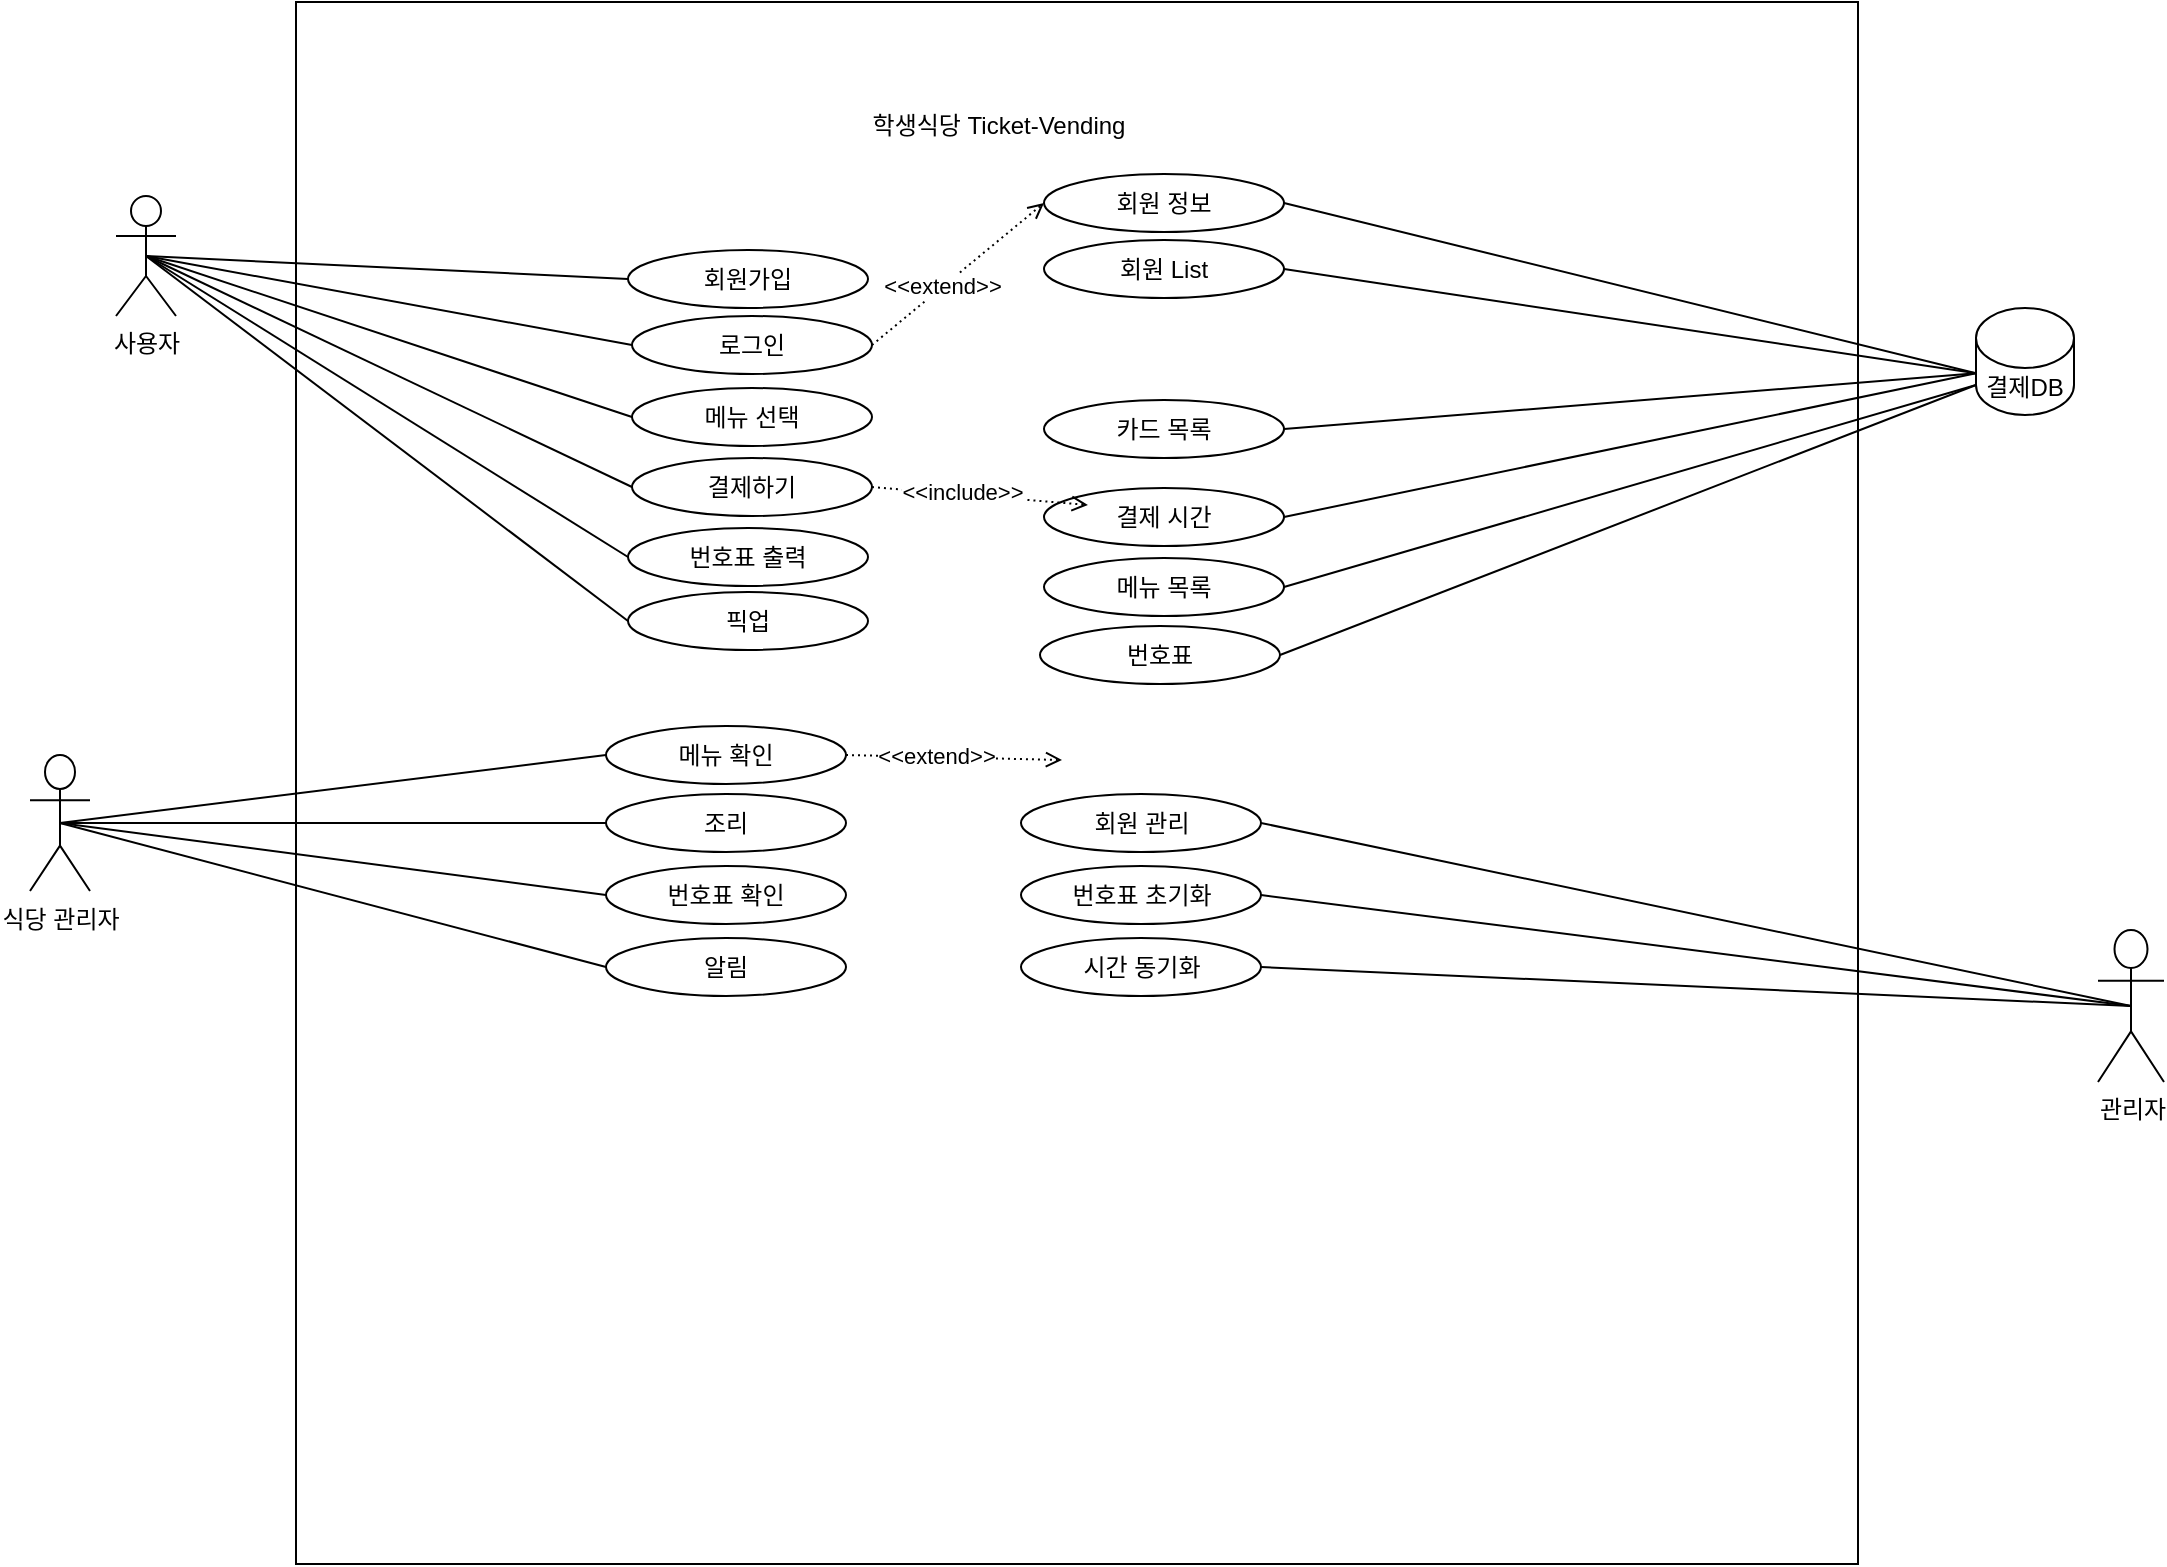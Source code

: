 <mxfile version="24.7.14">
  <diagram name="페이지-1" id="ornHel27MPxaN62uwrJq">
    <mxGraphModel dx="2028" dy="1412" grid="0" gridSize="10" guides="1" tooltips="1" connect="1" arrows="1" fold="1" page="0" pageScale="1" pageWidth="827" pageHeight="1169" math="0" shadow="0">
      <root>
        <mxCell id="0" />
        <mxCell id="1" parent="0" />
        <mxCell id="zNkNhdcRpNS4lPK-cGLT-1" value="사용자" style="shape=umlActor;verticalLabelPosition=bottom;verticalAlign=top;html=1;outlineConnect=0;" parent="1" vertex="1">
          <mxGeometry x="-183" y="26" width="30" height="60" as="geometry" />
        </mxCell>
        <mxCell id="zNkNhdcRpNS4lPK-cGLT-6" value="" style="whiteSpace=wrap;html=1;aspect=fixed;" parent="1" vertex="1">
          <mxGeometry x="-93" y="-71" width="781" height="781" as="geometry" />
        </mxCell>
        <mxCell id="zNkNhdcRpNS4lPK-cGLT-7" value="로그인" style="ellipse;whiteSpace=wrap;html=1;" parent="1" vertex="1">
          <mxGeometry x="75" y="86" width="120" height="29" as="geometry" />
        </mxCell>
        <mxCell id="zNkNhdcRpNS4lPK-cGLT-8" style="edgeStyle=none;curved=1;rounded=0;orthogonalLoop=1;jettySize=auto;html=1;entryX=1;entryY=1;entryDx=0;entryDy=0;entryPerimeter=0;fontSize=12;startSize=8;endSize=8;" parent="1" source="zNkNhdcRpNS4lPK-cGLT-2" target="zNkNhdcRpNS4lPK-cGLT-2" edge="1">
          <mxGeometry relative="1" as="geometry" />
        </mxCell>
        <mxCell id="zNkNhdcRpNS4lPK-cGLT-2" value="식당 관리자" style="shape=umlActor;verticalLabelPosition=bottom;verticalAlign=top;html=1;outlineConnect=0;" parent="1" vertex="1">
          <mxGeometry x="-226" y="305.5" width="30" height="68" as="geometry" />
        </mxCell>
        <mxCell id="zNkNhdcRpNS4lPK-cGLT-4" value="관리자" style="shape=umlActor;verticalLabelPosition=bottom;verticalAlign=top;html=1;outlineConnect=0;" parent="1" vertex="1">
          <mxGeometry x="808" y="393" width="33" height="76" as="geometry" />
        </mxCell>
        <mxCell id="wiaewfCoUQoDWu5S9Ph1-3" value="메뉴 선택" style="ellipse;whiteSpace=wrap;html=1;" parent="1" vertex="1">
          <mxGeometry x="75" y="122" width="120" height="29" as="geometry" />
        </mxCell>
        <mxCell id="wiaewfCoUQoDWu5S9Ph1-4" value="결제하기" style="ellipse;whiteSpace=wrap;html=1;" parent="1" vertex="1">
          <mxGeometry x="75" y="157" width="120" height="29" as="geometry" />
        </mxCell>
        <mxCell id="wiaewfCoUQoDWu5S9Ph1-5" value="회원가입" style="ellipse;whiteSpace=wrap;html=1;" parent="1" vertex="1">
          <mxGeometry x="73" y="53" width="120" height="29" as="geometry" />
        </mxCell>
        <mxCell id="wiaewfCoUQoDWu5S9Ph1-14" value="조리" style="ellipse;whiteSpace=wrap;html=1;" parent="1" vertex="1">
          <mxGeometry x="62" y="325" width="120" height="29" as="geometry" />
        </mxCell>
        <mxCell id="wiaewfCoUQoDWu5S9Ph1-15" value="번호표 확인" style="ellipse;whiteSpace=wrap;html=1;" parent="1" vertex="1">
          <mxGeometry x="62" y="361" width="120" height="29" as="geometry" />
        </mxCell>
        <mxCell id="wiaewfCoUQoDWu5S9Ph1-16" value="메뉴 확인" style="ellipse;whiteSpace=wrap;html=1;" parent="1" vertex="1">
          <mxGeometry x="62" y="291" width="120" height="29" as="geometry" />
        </mxCell>
        <mxCell id="wiaewfCoUQoDWu5S9Ph1-17" value="알림" style="ellipse;whiteSpace=wrap;html=1;" parent="1" vertex="1">
          <mxGeometry x="62" y="397" width="120" height="29" as="geometry" />
        </mxCell>
        <mxCell id="wiaewfCoUQoDWu5S9Ph1-18" value="번호표 출력" style="ellipse;whiteSpace=wrap;html=1;" parent="1" vertex="1">
          <mxGeometry x="73" y="192" width="120" height="29" as="geometry" />
        </mxCell>
        <mxCell id="wiaewfCoUQoDWu5S9Ph1-20" value="픽업" style="ellipse;whiteSpace=wrap;html=1;" parent="1" vertex="1">
          <mxGeometry x="73" y="224" width="120" height="29" as="geometry" />
        </mxCell>
        <mxCell id="wiaewfCoUQoDWu5S9Ph1-33" value="시간 동기화" style="ellipse;whiteSpace=wrap;html=1;" parent="1" vertex="1">
          <mxGeometry x="269.5" y="397" width="120" height="29" as="geometry" />
        </mxCell>
        <mxCell id="wiaewfCoUQoDWu5S9Ph1-34" value="번호표 초기화" style="ellipse;whiteSpace=wrap;html=1;" parent="1" vertex="1">
          <mxGeometry x="269.5" y="361" width="120" height="29" as="geometry" />
        </mxCell>
        <mxCell id="wiaewfCoUQoDWu5S9Ph1-35" value="회원 관리" style="ellipse;whiteSpace=wrap;html=1;" parent="1" vertex="1">
          <mxGeometry x="269.5" y="325" width="120" height="29" as="geometry" />
        </mxCell>
        <mxCell id="wiaewfCoUQoDWu5S9Ph1-55" value="회원 정보" style="ellipse;whiteSpace=wrap;html=1;" parent="1" vertex="1">
          <mxGeometry x="281" y="15" width="120" height="29" as="geometry" />
        </mxCell>
        <mxCell id="wiaewfCoUQoDWu5S9Ph1-56" value="번호표" style="ellipse;whiteSpace=wrap;html=1;" parent="1" vertex="1">
          <mxGeometry x="279" y="241" width="120" height="29" as="geometry" />
        </mxCell>
        <mxCell id="wiaewfCoUQoDWu5S9Ph1-57" value="결제 시간" style="ellipse;whiteSpace=wrap;html=1;" parent="1" vertex="1">
          <mxGeometry x="281" y="172" width="120" height="29" as="geometry" />
        </mxCell>
        <mxCell id="wiaewfCoUQoDWu5S9Ph1-58" value="메뉴 목록" style="ellipse;whiteSpace=wrap;html=1;" parent="1" vertex="1">
          <mxGeometry x="281" y="207" width="120" height="29" as="geometry" />
        </mxCell>
        <mxCell id="wiaewfCoUQoDWu5S9Ph1-60" value="카드 목록" style="ellipse;whiteSpace=wrap;html=1;" parent="1" vertex="1">
          <mxGeometry x="281" y="128" width="120" height="29" as="geometry" />
        </mxCell>
        <mxCell id="wiaewfCoUQoDWu5S9Ph1-61" value="회원 List" style="ellipse;whiteSpace=wrap;html=1;" parent="1" vertex="1">
          <mxGeometry x="281" y="48" width="120" height="29" as="geometry" />
        </mxCell>
        <mxCell id="wiaewfCoUQoDWu5S9Ph1-63" value="학생식당 Ticket-Vending" style="text;html=1;align=center;verticalAlign=middle;whiteSpace=wrap;rounded=0;" parent="1" vertex="1">
          <mxGeometry x="190" y="-24" width="137" height="30" as="geometry" />
        </mxCell>
        <mxCell id="5F2I87BRX-AB1hQ1D-qz-1" value="" style="endArrow=none;html=1;rounded=0;exitX=0.5;exitY=0.5;exitDx=0;exitDy=0;exitPerimeter=0;entryX=0;entryY=0.5;entryDx=0;entryDy=0;" edge="1" parent="1" source="zNkNhdcRpNS4lPK-cGLT-1" target="wiaewfCoUQoDWu5S9Ph1-18">
          <mxGeometry width="50" height="50" relative="1" as="geometry">
            <mxPoint x="211" y="344" as="sourcePoint" />
            <mxPoint x="261" y="294" as="targetPoint" />
          </mxGeometry>
        </mxCell>
        <mxCell id="5F2I87BRX-AB1hQ1D-qz-2" value="" style="endArrow=none;html=1;rounded=0;exitX=0.5;exitY=0.5;exitDx=0;exitDy=0;exitPerimeter=0;entryX=0;entryY=0.5;entryDx=0;entryDy=0;" edge="1" parent="1" source="zNkNhdcRpNS4lPK-cGLT-1" target="wiaewfCoUQoDWu5S9Ph1-4">
          <mxGeometry width="50" height="50" relative="1" as="geometry">
            <mxPoint x="211" y="344" as="sourcePoint" />
            <mxPoint x="261" y="294" as="targetPoint" />
          </mxGeometry>
        </mxCell>
        <mxCell id="5F2I87BRX-AB1hQ1D-qz-3" value="" style="endArrow=none;html=1;rounded=0;exitX=0.5;exitY=0.5;exitDx=0;exitDy=0;exitPerimeter=0;entryX=0;entryY=0.5;entryDx=0;entryDy=0;" edge="1" parent="1" source="zNkNhdcRpNS4lPK-cGLT-1" target="wiaewfCoUQoDWu5S9Ph1-3">
          <mxGeometry width="50" height="50" relative="1" as="geometry">
            <mxPoint x="211" y="344" as="sourcePoint" />
            <mxPoint x="261" y="294" as="targetPoint" />
          </mxGeometry>
        </mxCell>
        <mxCell id="5F2I87BRX-AB1hQ1D-qz-4" value="" style="endArrow=none;html=1;rounded=0;exitX=0.5;exitY=0.5;exitDx=0;exitDy=0;exitPerimeter=0;entryX=0;entryY=0.5;entryDx=0;entryDy=0;" edge="1" parent="1" source="zNkNhdcRpNS4lPK-cGLT-1" target="zNkNhdcRpNS4lPK-cGLT-7">
          <mxGeometry width="50" height="50" relative="1" as="geometry">
            <mxPoint x="211" y="344" as="sourcePoint" />
            <mxPoint x="261" y="294" as="targetPoint" />
          </mxGeometry>
        </mxCell>
        <mxCell id="5F2I87BRX-AB1hQ1D-qz-5" value="" style="endArrow=none;html=1;rounded=0;exitX=0.5;exitY=0.5;exitDx=0;exitDy=0;exitPerimeter=0;entryX=0;entryY=0.5;entryDx=0;entryDy=0;" edge="1" parent="1" source="zNkNhdcRpNS4lPK-cGLT-1" target="wiaewfCoUQoDWu5S9Ph1-5">
          <mxGeometry width="50" height="50" relative="1" as="geometry">
            <mxPoint x="211" y="344" as="sourcePoint" />
            <mxPoint x="261" y="294" as="targetPoint" />
          </mxGeometry>
        </mxCell>
        <mxCell id="5F2I87BRX-AB1hQ1D-qz-6" value="" style="endArrow=none;html=1;rounded=0;exitX=0.5;exitY=0.5;exitDx=0;exitDy=0;exitPerimeter=0;entryX=0;entryY=0.5;entryDx=0;entryDy=0;" edge="1" parent="1" source="zNkNhdcRpNS4lPK-cGLT-1" target="wiaewfCoUQoDWu5S9Ph1-20">
          <mxGeometry width="50" height="50" relative="1" as="geometry">
            <mxPoint x="-40" y="73" as="sourcePoint" />
            <mxPoint x="83" y="217" as="targetPoint" />
          </mxGeometry>
        </mxCell>
        <mxCell id="5F2I87BRX-AB1hQ1D-qz-7" value="" style="endArrow=none;html=1;rounded=0;exitX=0.5;exitY=0.5;exitDx=0;exitDy=0;exitPerimeter=0;entryX=0;entryY=0.5;entryDx=0;entryDy=0;" edge="1" parent="1" source="zNkNhdcRpNS4lPK-cGLT-2" target="wiaewfCoUQoDWu5S9Ph1-16">
          <mxGeometry width="50" height="50" relative="1" as="geometry">
            <mxPoint x="-37" y="301" as="sourcePoint" />
            <mxPoint x="86" y="306" as="targetPoint" />
          </mxGeometry>
        </mxCell>
        <mxCell id="5F2I87BRX-AB1hQ1D-qz-8" value="" style="endArrow=none;html=1;rounded=0;exitX=0.5;exitY=0.5;exitDx=0;exitDy=0;exitPerimeter=0;entryX=0;entryY=0.5;entryDx=0;entryDy=0;" edge="1" parent="1" source="zNkNhdcRpNS4lPK-cGLT-2" target="wiaewfCoUQoDWu5S9Ph1-15">
          <mxGeometry width="50" height="50" relative="1" as="geometry">
            <mxPoint x="-42" y="350" as="sourcePoint" />
            <mxPoint x="72" y="316" as="targetPoint" />
          </mxGeometry>
        </mxCell>
        <mxCell id="5F2I87BRX-AB1hQ1D-qz-9" value="" style="endArrow=none;html=1;rounded=0;exitX=0.5;exitY=0.5;exitDx=0;exitDy=0;exitPerimeter=0;entryX=0;entryY=0.5;entryDx=0;entryDy=0;" edge="1" parent="1" source="zNkNhdcRpNS4lPK-cGLT-2" target="wiaewfCoUQoDWu5S9Ph1-14">
          <mxGeometry width="50" height="50" relative="1" as="geometry">
            <mxPoint x="-32" y="360" as="sourcePoint" />
            <mxPoint x="82" y="326" as="targetPoint" />
          </mxGeometry>
        </mxCell>
        <mxCell id="5F2I87BRX-AB1hQ1D-qz-10" value="" style="endArrow=none;html=1;rounded=0;exitX=0.5;exitY=0.5;exitDx=0;exitDy=0;exitPerimeter=0;entryX=0;entryY=0.5;entryDx=0;entryDy=0;" edge="1" parent="1" source="zNkNhdcRpNS4lPK-cGLT-2" target="wiaewfCoUQoDWu5S9Ph1-17">
          <mxGeometry width="50" height="50" relative="1" as="geometry">
            <mxPoint x="-22" y="370" as="sourcePoint" />
            <mxPoint x="92" y="336" as="targetPoint" />
          </mxGeometry>
        </mxCell>
        <mxCell id="5F2I87BRX-AB1hQ1D-qz-12" value="" style="endArrow=none;html=1;rounded=0;exitX=1;exitY=0.5;exitDx=0;exitDy=0;entryX=0;entryY=0;entryDx=0;entryDy=32.625;entryPerimeter=0;" edge="1" parent="1" source="wiaewfCoUQoDWu5S9Ph1-55" target="5F2I87BRX-AB1hQ1D-qz-18">
          <mxGeometry width="50" height="50" relative="1" as="geometry">
            <mxPoint x="475" y="130" as="sourcePoint" />
            <mxPoint x="598" y="135" as="targetPoint" />
          </mxGeometry>
        </mxCell>
        <mxCell id="5F2I87BRX-AB1hQ1D-qz-13" value="" style="endArrow=none;html=1;rounded=0;exitX=1;exitY=0.5;exitDx=0;exitDy=0;entryX=0;entryY=1;entryDx=0;entryDy=-15;entryPerimeter=0;" edge="1" parent="1" source="wiaewfCoUQoDWu5S9Ph1-58" target="5F2I87BRX-AB1hQ1D-qz-18">
          <mxGeometry width="50" height="50" relative="1" as="geometry">
            <mxPoint x="521" y="276" as="sourcePoint" />
            <mxPoint x="610" y="221" as="targetPoint" />
          </mxGeometry>
        </mxCell>
        <mxCell id="5F2I87BRX-AB1hQ1D-qz-14" value="" style="endArrow=none;html=1;rounded=0;exitX=1;exitY=0.5;exitDx=0;exitDy=0;entryX=0;entryY=1;entryDx=0;entryDy=-15;entryPerimeter=0;" edge="1" parent="1" source="wiaewfCoUQoDWu5S9Ph1-56" target="5F2I87BRX-AB1hQ1D-qz-18">
          <mxGeometry width="50" height="50" relative="1" as="geometry">
            <mxPoint x="510" y="172" as="sourcePoint" />
            <mxPoint x="707" y="277" as="targetPoint" />
          </mxGeometry>
        </mxCell>
        <mxCell id="5F2I87BRX-AB1hQ1D-qz-15" value="" style="endArrow=none;html=1;rounded=0;exitX=1;exitY=0.5;exitDx=0;exitDy=0;entryX=0;entryY=0;entryDx=0;entryDy=32.625;entryPerimeter=0;" edge="1" parent="1" source="wiaewfCoUQoDWu5S9Ph1-57" target="5F2I87BRX-AB1hQ1D-qz-18">
          <mxGeometry width="50" height="50" relative="1" as="geometry">
            <mxPoint x="491" y="186" as="sourcePoint" />
            <mxPoint x="688" y="291" as="targetPoint" />
          </mxGeometry>
        </mxCell>
        <mxCell id="5F2I87BRX-AB1hQ1D-qz-16" value="" style="endArrow=none;html=1;rounded=0;exitX=1;exitY=0.5;exitDx=0;exitDy=0;entryX=0;entryY=0;entryDx=0;entryDy=32.625;entryPerimeter=0;" edge="1" parent="1" source="wiaewfCoUQoDWu5S9Ph1-60" target="5F2I87BRX-AB1hQ1D-qz-18">
          <mxGeometry width="50" height="50" relative="1" as="geometry">
            <mxPoint x="441" y="70" as="sourcePoint" />
            <mxPoint x="566" y="172" as="targetPoint" />
          </mxGeometry>
        </mxCell>
        <mxCell id="5F2I87BRX-AB1hQ1D-qz-17" value="" style="endArrow=none;html=1;rounded=0;exitX=1;exitY=0.5;exitDx=0;exitDy=0;entryX=0;entryY=0;entryDx=0;entryDy=32.625;entryPerimeter=0;" edge="1" parent="1" source="wiaewfCoUQoDWu5S9Ph1-61" target="5F2I87BRX-AB1hQ1D-qz-18">
          <mxGeometry width="50" height="50" relative="1" as="geometry">
            <mxPoint x="441" y="70" as="sourcePoint" />
            <mxPoint x="540" y="62.5" as="targetPoint" />
          </mxGeometry>
        </mxCell>
        <mxCell id="5F2I87BRX-AB1hQ1D-qz-18" value="결제DB" style="shape=cylinder3;whiteSpace=wrap;html=1;boundedLbl=1;backgroundOutline=1;size=15;" vertex="1" parent="1">
          <mxGeometry x="747" y="82" width="49" height="53.5" as="geometry" />
        </mxCell>
        <mxCell id="5F2I87BRX-AB1hQ1D-qz-24" value="" style="endArrow=open;html=1;rounded=0;dashed=1;dashPattern=1 2;endFill=0;exitX=1;exitY=0.5;exitDx=0;exitDy=0;" edge="1" parent="1">
          <mxGeometry relative="1" as="geometry">
            <mxPoint x="182" y="305.5" as="sourcePoint" />
            <mxPoint x="290" y="308" as="targetPoint" />
          </mxGeometry>
        </mxCell>
        <mxCell id="5F2I87BRX-AB1hQ1D-qz-27" value="&amp;lt;&amp;lt;extend&amp;gt;&amp;gt;" style="edgeLabel;html=1;align=center;verticalAlign=middle;resizable=0;points=[];" vertex="1" connectable="0" parent="5F2I87BRX-AB1hQ1D-qz-24">
          <mxGeometry x="-0.18" y="1" relative="1" as="geometry">
            <mxPoint as="offset" />
          </mxGeometry>
        </mxCell>
        <mxCell id="5F2I87BRX-AB1hQ1D-qz-28" value="" style="endArrow=open;html=1;rounded=0;dashed=1;dashPattern=1 2;endFill=0;exitX=1;exitY=0.5;exitDx=0;exitDy=0;entryX=0.507;entryY=0.322;entryDx=0;entryDy=0;entryPerimeter=0;" edge="1" parent="1" source="wiaewfCoUQoDWu5S9Ph1-4" target="zNkNhdcRpNS4lPK-cGLT-6">
          <mxGeometry relative="1" as="geometry">
            <mxPoint x="208" y="342" as="sourcePoint" />
            <mxPoint x="262" y="248" as="targetPoint" />
          </mxGeometry>
        </mxCell>
        <mxCell id="5F2I87BRX-AB1hQ1D-qz-29" value="&amp;lt;&amp;lt;include&amp;gt;&amp;gt;" style="edgeLabel;html=1;align=center;verticalAlign=middle;resizable=0;points=[];" vertex="1" connectable="0" parent="5F2I87BRX-AB1hQ1D-qz-28">
          <mxGeometry x="-0.18" y="1" relative="1" as="geometry">
            <mxPoint as="offset" />
          </mxGeometry>
        </mxCell>
        <mxCell id="5F2I87BRX-AB1hQ1D-qz-30" value="" style="endArrow=open;html=1;rounded=0;dashed=1;dashPattern=1 2;endFill=0;exitX=1;exitY=0.5;exitDx=0;exitDy=0;entryX=0;entryY=0.5;entryDx=0;entryDy=0;" edge="1" parent="1" source="zNkNhdcRpNS4lPK-cGLT-7" target="wiaewfCoUQoDWu5S9Ph1-55">
          <mxGeometry relative="1" as="geometry">
            <mxPoint x="192" y="315.5" as="sourcePoint" />
            <mxPoint x="300" y="318" as="targetPoint" />
          </mxGeometry>
        </mxCell>
        <mxCell id="5F2I87BRX-AB1hQ1D-qz-31" value="&amp;lt;&amp;lt;extend&amp;gt;&amp;gt;" style="edgeLabel;html=1;align=center;verticalAlign=middle;resizable=0;points=[];" vertex="1" connectable="0" parent="5F2I87BRX-AB1hQ1D-qz-30">
          <mxGeometry x="-0.18" y="1" relative="1" as="geometry">
            <mxPoint as="offset" />
          </mxGeometry>
        </mxCell>
        <mxCell id="5F2I87BRX-AB1hQ1D-qz-33" value="" style="endArrow=none;html=1;rounded=0;exitX=0.5;exitY=0.5;exitDx=0;exitDy=0;exitPerimeter=0;entryX=1;entryY=0.5;entryDx=0;entryDy=0;curved=0;" edge="1" parent="1" source="zNkNhdcRpNS4lPK-cGLT-4" target="wiaewfCoUQoDWu5S9Ph1-35">
          <mxGeometry width="50" height="50" relative="1" as="geometry">
            <mxPoint x="386" y="676.5" as="sourcePoint" />
            <mxPoint x="443" y="330" as="targetPoint" />
          </mxGeometry>
        </mxCell>
        <mxCell id="5F2I87BRX-AB1hQ1D-qz-34" value="" style="endArrow=none;html=1;rounded=0;exitX=0.5;exitY=0.5;exitDx=0;exitDy=0;exitPerimeter=0;entryX=1;entryY=0.5;entryDx=0;entryDy=0;" edge="1" parent="1" source="zNkNhdcRpNS4lPK-cGLT-4" target="wiaewfCoUQoDWu5S9Ph1-33">
          <mxGeometry width="50" height="50" relative="1" as="geometry">
            <mxPoint x="472" y="671" as="sourcePoint" />
            <mxPoint x="400" y="350" as="targetPoint" />
          </mxGeometry>
        </mxCell>
        <mxCell id="5F2I87BRX-AB1hQ1D-qz-35" value="" style="endArrow=none;html=1;rounded=0;exitX=0.5;exitY=0.5;exitDx=0;exitDy=0;exitPerimeter=0;entryX=1;entryY=0.5;entryDx=0;entryDy=0;" edge="1" parent="1" source="zNkNhdcRpNS4lPK-cGLT-4" target="wiaewfCoUQoDWu5S9Ph1-34">
          <mxGeometry width="50" height="50" relative="1" as="geometry">
            <mxPoint x="482" y="681" as="sourcePoint" />
            <mxPoint x="410" y="360" as="targetPoint" />
          </mxGeometry>
        </mxCell>
      </root>
    </mxGraphModel>
  </diagram>
</mxfile>
